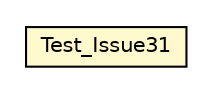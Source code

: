 #!/usr/local/bin/dot
#
# Class diagram 
# Generated by UMLGraph version R5_6-24-gf6e263 (http://www.umlgraph.org/)
#

digraph G {
	edge [fontname="Helvetica",fontsize=10,labelfontname="Helvetica",labelfontsize=10];
	node [fontname="Helvetica",fontsize=10,shape=plaintext];
	nodesep=0.25;
	ranksep=0.5;
	// com.chrisdoyle.validation.tests.Test_Issue31
	c171 [label=<<table title="com.chrisdoyle.validation.tests.Test_Issue31" border="0" cellborder="1" cellspacing="0" cellpadding="2" port="p" bgcolor="lemonChiffon" href="./Test_Issue31.html">
		<tr><td><table border="0" cellspacing="0" cellpadding="1">
<tr><td align="center" balign="center"> Test_Issue31 </td></tr>
		</table></td></tr>
		</table>>, URL="./Test_Issue31.html", fontname="Helvetica", fontcolor="black", fontsize=10.0];
}

